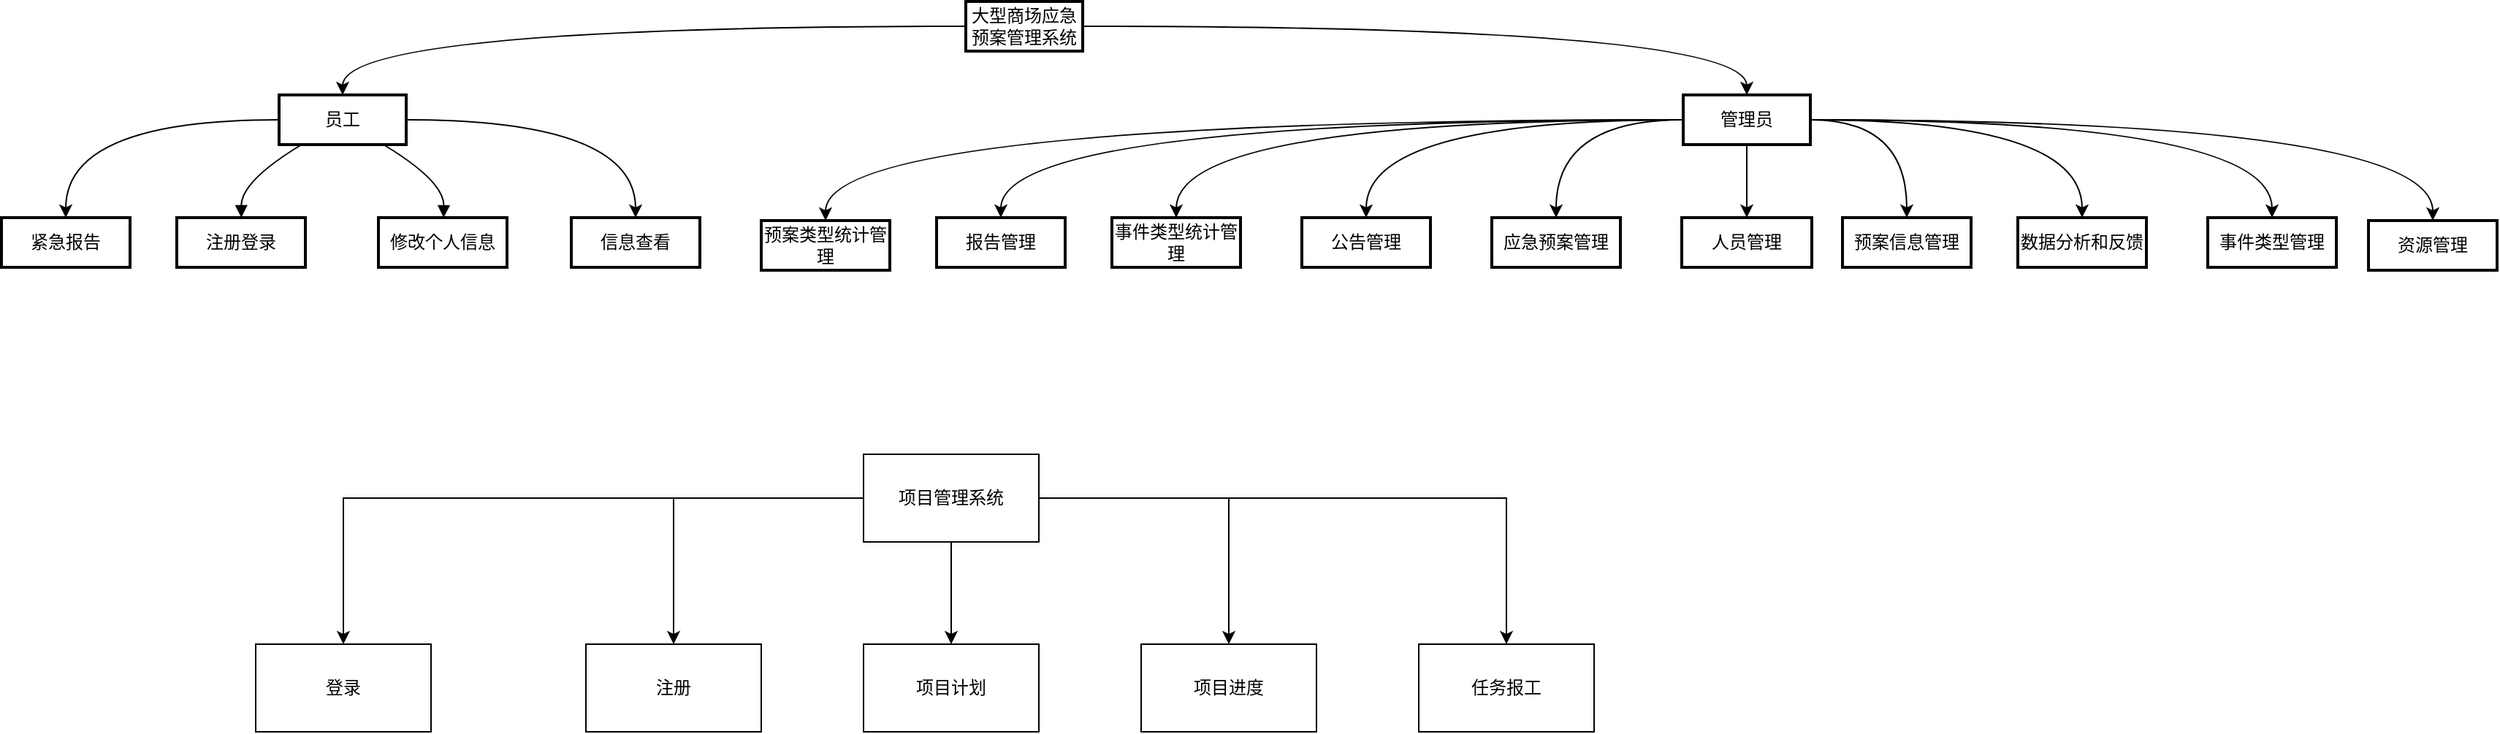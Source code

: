 <mxfile version="22.1.11" type="github">
  <diagram name="第 1 页" id="A52_NE2SCT95nualfsG8">
    <mxGraphModel dx="2261" dy="746" grid="1" gridSize="10" guides="1" tooltips="1" connect="1" arrows="1" fold="1" page="1" pageScale="1" pageWidth="827" pageHeight="1169" math="0" shadow="0">
      <root>
        <mxCell id="0" />
        <mxCell id="1" parent="0" />
        <mxCell id="jd-sU7U1Ryvqw8b-3Aob-34" style="edgeStyle=orthogonalEdgeStyle;shape=connector;curved=1;rounded=1;orthogonalLoop=1;jettySize=auto;html=1;entryX=0.5;entryY=0;entryDx=0;entryDy=0;labelBackgroundColor=default;strokeColor=default;align=center;verticalAlign=middle;fontFamily=Helvetica;fontSize=11;fontColor=default;endArrow=classic;" parent="1" source="2" target="4" edge="1">
          <mxGeometry relative="1" as="geometry" />
        </mxCell>
        <mxCell id="jd-sU7U1Ryvqw8b-3Aob-35" style="edgeStyle=orthogonalEdgeStyle;shape=connector;curved=1;rounded=1;orthogonalLoop=1;jettySize=auto;html=1;entryX=0.5;entryY=0;entryDx=0;entryDy=0;labelBackgroundColor=default;strokeColor=default;align=center;verticalAlign=middle;fontFamily=Helvetica;fontSize=11;fontColor=default;endArrow=classic;" parent="1" source="2" target="3" edge="1">
          <mxGeometry relative="1" as="geometry" />
        </mxCell>
        <mxCell id="2" value="大型商场应急预案管理系统" style="whiteSpace=wrap;strokeWidth=2;" parent="1" vertex="1">
          <mxGeometry x="540" y="20" width="80" height="34" as="geometry" />
        </mxCell>
        <mxCell id="jd-sU7U1Ryvqw8b-3Aob-24" style="edgeStyle=orthogonalEdgeStyle;orthogonalLoop=1;jettySize=auto;html=1;entryX=0.5;entryY=0;entryDx=0;entryDy=0;curved=1;" parent="1" source="3" target="jd-sU7U1Ryvqw8b-3Aob-15" edge="1">
          <mxGeometry relative="1" as="geometry" />
        </mxCell>
        <mxCell id="jd-sU7U1Ryvqw8b-3Aob-25" style="edgeStyle=orthogonalEdgeStyle;orthogonalLoop=1;jettySize=auto;html=1;curved=1;" parent="1" source="3" target="jd-sU7U1Ryvqw8b-3Aob-14" edge="1">
          <mxGeometry relative="1" as="geometry" />
        </mxCell>
        <mxCell id="3" value="员工" style="whiteSpace=wrap;strokeWidth=2;" parent="1" vertex="1">
          <mxGeometry x="70" y="84" width="87" height="34" as="geometry" />
        </mxCell>
        <mxCell id="jd-sU7U1Ryvqw8b-3Aob-27" style="edgeStyle=orthogonalEdgeStyle;orthogonalLoop=1;jettySize=auto;html=1;entryX=0.5;entryY=0;entryDx=0;entryDy=0;curved=1;" parent="1" source="4" target="jd-sU7U1Ryvqw8b-3Aob-17" edge="1">
          <mxGeometry relative="1" as="geometry" />
        </mxCell>
        <mxCell id="jd-sU7U1Ryvqw8b-3Aob-28" style="edgeStyle=orthogonalEdgeStyle;shape=connector;curved=1;rounded=1;orthogonalLoop=1;jettySize=auto;html=1;labelBackgroundColor=default;strokeColor=default;align=center;verticalAlign=middle;fontFamily=Helvetica;fontSize=11;fontColor=default;endArrow=classic;" parent="1" source="4" target="jd-sU7U1Ryvqw8b-3Aob-19" edge="1">
          <mxGeometry relative="1" as="geometry" />
        </mxCell>
        <mxCell id="jd-sU7U1Ryvqw8b-3Aob-29" style="edgeStyle=orthogonalEdgeStyle;shape=connector;curved=1;rounded=1;orthogonalLoop=1;jettySize=auto;html=1;labelBackgroundColor=default;strokeColor=default;align=center;verticalAlign=middle;fontFamily=Helvetica;fontSize=11;fontColor=default;endArrow=classic;" parent="1" source="4" target="jd-sU7U1Ryvqw8b-3Aob-21" edge="1">
          <mxGeometry relative="1" as="geometry" />
        </mxCell>
        <mxCell id="jd-sU7U1Ryvqw8b-3Aob-30" style="edgeStyle=orthogonalEdgeStyle;shape=connector;curved=1;rounded=1;orthogonalLoop=1;jettySize=auto;html=1;labelBackgroundColor=default;strokeColor=default;align=center;verticalAlign=middle;fontFamily=Helvetica;fontSize=11;fontColor=default;endArrow=classic;" parent="1" source="4" target="jd-sU7U1Ryvqw8b-3Aob-20" edge="1">
          <mxGeometry relative="1" as="geometry" />
        </mxCell>
        <mxCell id="jd-sU7U1Ryvqw8b-3Aob-31" style="edgeStyle=orthogonalEdgeStyle;shape=connector;curved=1;rounded=1;orthogonalLoop=1;jettySize=auto;html=1;entryX=0.5;entryY=0;entryDx=0;entryDy=0;labelBackgroundColor=default;strokeColor=default;align=center;verticalAlign=middle;fontFamily=Helvetica;fontSize=11;fontColor=default;endArrow=classic;" parent="1" source="4" target="jd-sU7U1Ryvqw8b-3Aob-23" edge="1">
          <mxGeometry relative="1" as="geometry" />
        </mxCell>
        <mxCell id="jd-sU7U1Ryvqw8b-3Aob-32" style="edgeStyle=orthogonalEdgeStyle;shape=connector;curved=1;rounded=1;orthogonalLoop=1;jettySize=auto;html=1;labelBackgroundColor=default;strokeColor=default;align=center;verticalAlign=middle;fontFamily=Helvetica;fontSize=11;fontColor=default;endArrow=classic;" parent="1" source="4" target="jd-sU7U1Ryvqw8b-3Aob-22" edge="1">
          <mxGeometry relative="1" as="geometry" />
        </mxCell>
        <mxCell id="jd-sU7U1Ryvqw8b-3Aob-33" style="edgeStyle=orthogonalEdgeStyle;shape=connector;curved=1;rounded=1;orthogonalLoop=1;jettySize=auto;html=1;labelBackgroundColor=default;strokeColor=default;align=center;verticalAlign=middle;fontFamily=Helvetica;fontSize=11;fontColor=default;endArrow=classic;" parent="1" source="4" target="jd-sU7U1Ryvqw8b-3Aob-16" edge="1">
          <mxGeometry relative="1" as="geometry" />
        </mxCell>
        <mxCell id="jd-sU7U1Ryvqw8b-3Aob-36" style="edgeStyle=orthogonalEdgeStyle;shape=connector;curved=1;rounded=1;orthogonalLoop=1;jettySize=auto;html=1;labelBackgroundColor=default;strokeColor=default;align=center;verticalAlign=middle;fontFamily=Helvetica;fontSize=11;fontColor=default;endArrow=classic;" parent="1" source="4" target="8" edge="1">
          <mxGeometry relative="1" as="geometry" />
        </mxCell>
        <mxCell id="jd-sU7U1Ryvqw8b-3Aob-37" style="edgeStyle=orthogonalEdgeStyle;shape=connector;curved=1;rounded=1;orthogonalLoop=1;jettySize=auto;html=1;entryX=0.5;entryY=0;entryDx=0;entryDy=0;labelBackgroundColor=default;strokeColor=default;align=center;verticalAlign=middle;fontFamily=Helvetica;fontSize=11;fontColor=default;endArrow=classic;" parent="1" source="4" target="7" edge="1">
          <mxGeometry relative="1" as="geometry" />
        </mxCell>
        <mxCell id="jd-sU7U1Ryvqw8b-3Aob-38" style="edgeStyle=orthogonalEdgeStyle;shape=connector;curved=1;rounded=1;orthogonalLoop=1;jettySize=auto;html=1;labelBackgroundColor=default;strokeColor=default;align=center;verticalAlign=middle;fontFamily=Helvetica;fontSize=11;fontColor=default;endArrow=classic;" parent="1" source="4" target="jd-sU7U1Ryvqw8b-3Aob-18" edge="1">
          <mxGeometry relative="1" as="geometry" />
        </mxCell>
        <mxCell id="4" value="管理员" style="whiteSpace=wrap;strokeWidth=2;" parent="1" vertex="1">
          <mxGeometry x="1031" y="84" width="87" height="34" as="geometry" />
        </mxCell>
        <mxCell id="5" value="注册登录" style="whiteSpace=wrap;strokeWidth=2;" parent="1" vertex="1">
          <mxGeometry y="168" width="88" height="34" as="geometry" />
        </mxCell>
        <mxCell id="6" value="修改个人信息" style="whiteSpace=wrap;strokeWidth=2;" parent="1" vertex="1">
          <mxGeometry x="138" y="168" width="88" height="34" as="geometry" />
        </mxCell>
        <mxCell id="7" value="应急预案管理" style="whiteSpace=wrap;strokeWidth=2;" parent="1" vertex="1">
          <mxGeometry x="900" y="168" width="88" height="34" as="geometry" />
        </mxCell>
        <mxCell id="8" value="人员管理" style="whiteSpace=wrap;strokeWidth=2;" parent="1" vertex="1">
          <mxGeometry x="1030" y="168" width="89" height="34" as="geometry" />
        </mxCell>
        <mxCell id="11" value="" style="curved=1;startArrow=none;endArrow=block;exitX=0.177;exitY=1;entryX=0.502;entryY=0;" parent="1" source="3" target="5" edge="1">
          <mxGeometry relative="1" as="geometry">
            <Array as="points">
              <mxPoint x="44" y="143" />
            </Array>
          </mxGeometry>
        </mxCell>
        <mxCell id="12" value="" style="curved=1;startArrow=none;endArrow=block;exitX=0.821;exitY=1;entryX=0.507;entryY=0;" parent="1" source="3" target="6" edge="1">
          <mxGeometry relative="1" as="geometry">
            <Array as="points">
              <mxPoint x="183" y="143" />
            </Array>
          </mxGeometry>
        </mxCell>
        <mxCell id="jd-sU7U1Ryvqw8b-3Aob-14" value="紧急报告" style="whiteSpace=wrap;strokeWidth=2;" parent="1" vertex="1">
          <mxGeometry x="-120" y="168" width="88" height="34" as="geometry" />
        </mxCell>
        <mxCell id="jd-sU7U1Ryvqw8b-3Aob-15" value="信息查看" style="whiteSpace=wrap;strokeWidth=2;" parent="1" vertex="1">
          <mxGeometry x="270" y="168" width="88" height="34" as="geometry" />
        </mxCell>
        <mxCell id="jd-sU7U1Ryvqw8b-3Aob-16" value="资源管理" style="whiteSpace=wrap;strokeWidth=2;" parent="1" vertex="1">
          <mxGeometry x="1500" y="170" width="88" height="34" as="geometry" />
        </mxCell>
        <mxCell id="jd-sU7U1Ryvqw8b-3Aob-17" value="报告管理" style="whiteSpace=wrap;strokeWidth=2;" parent="1" vertex="1">
          <mxGeometry x="520" y="168" width="88" height="34" as="geometry" />
        </mxCell>
        <mxCell id="jd-sU7U1Ryvqw8b-3Aob-18" value="预案类型统计管理" style="whiteSpace=wrap;strokeWidth=2;" parent="1" vertex="1">
          <mxGeometry x="400" y="170" width="88" height="34" as="geometry" />
        </mxCell>
        <mxCell id="jd-sU7U1Ryvqw8b-3Aob-19" value="事件类型统计管理" style="whiteSpace=wrap;strokeWidth=2;" parent="1" vertex="1">
          <mxGeometry x="640" y="168" width="88" height="34" as="geometry" />
        </mxCell>
        <mxCell id="jd-sU7U1Ryvqw8b-3Aob-20" value="预案信息管理" style="whiteSpace=wrap;strokeWidth=2;" parent="1" vertex="1">
          <mxGeometry x="1140" y="168" width="88" height="34" as="geometry" />
        </mxCell>
        <mxCell id="jd-sU7U1Ryvqw8b-3Aob-21" value="公告管理" style="whiteSpace=wrap;strokeWidth=2;" parent="1" vertex="1">
          <mxGeometry x="770" y="168" width="88" height="34" as="geometry" />
        </mxCell>
        <mxCell id="jd-sU7U1Ryvqw8b-3Aob-22" value="事件类型管理" style="whiteSpace=wrap;strokeWidth=2;" parent="1" vertex="1">
          <mxGeometry x="1390" y="168" width="88" height="34" as="geometry" />
        </mxCell>
        <mxCell id="jd-sU7U1Ryvqw8b-3Aob-23" value="数据分析和反馈" style="whiteSpace=wrap;strokeWidth=2;" parent="1" vertex="1">
          <mxGeometry x="1260" y="168" width="88" height="34" as="geometry" />
        </mxCell>
        <mxCell id="9Qz8UNwGgWPqnVtmIww4-18" style="edgeStyle=orthogonalEdgeStyle;rounded=0;orthogonalLoop=1;jettySize=auto;html=1;" edge="1" parent="1" source="9Qz8UNwGgWPqnVtmIww4-12" target="9Qz8UNwGgWPqnVtmIww4-15">
          <mxGeometry relative="1" as="geometry" />
        </mxCell>
        <mxCell id="9Qz8UNwGgWPqnVtmIww4-19" style="edgeStyle=orthogonalEdgeStyle;rounded=0;orthogonalLoop=1;jettySize=auto;html=1;" edge="1" parent="1" source="9Qz8UNwGgWPqnVtmIww4-12" target="9Qz8UNwGgWPqnVtmIww4-14">
          <mxGeometry relative="1" as="geometry" />
        </mxCell>
        <mxCell id="9Qz8UNwGgWPqnVtmIww4-20" style="edgeStyle=orthogonalEdgeStyle;rounded=0;orthogonalLoop=1;jettySize=auto;html=1;" edge="1" parent="1" source="9Qz8UNwGgWPqnVtmIww4-12" target="9Qz8UNwGgWPqnVtmIww4-13">
          <mxGeometry relative="1" as="geometry" />
        </mxCell>
        <mxCell id="9Qz8UNwGgWPqnVtmIww4-21" style="edgeStyle=orthogonalEdgeStyle;rounded=0;orthogonalLoop=1;jettySize=auto;html=1;" edge="1" parent="1" source="9Qz8UNwGgWPqnVtmIww4-12" target="9Qz8UNwGgWPqnVtmIww4-16">
          <mxGeometry relative="1" as="geometry" />
        </mxCell>
        <mxCell id="9Qz8UNwGgWPqnVtmIww4-22" style="edgeStyle=orthogonalEdgeStyle;rounded=0;orthogonalLoop=1;jettySize=auto;html=1;" edge="1" parent="1" source="9Qz8UNwGgWPqnVtmIww4-12" target="9Qz8UNwGgWPqnVtmIww4-17">
          <mxGeometry relative="1" as="geometry" />
        </mxCell>
        <mxCell id="9Qz8UNwGgWPqnVtmIww4-12" value="项目管理系统" style="rounded=0;whiteSpace=wrap;html=1;" vertex="1" parent="1">
          <mxGeometry x="470" y="330" width="120" height="60" as="geometry" />
        </mxCell>
        <mxCell id="9Qz8UNwGgWPqnVtmIww4-13" value="登录" style="rounded=0;whiteSpace=wrap;html=1;" vertex="1" parent="1">
          <mxGeometry x="54" y="460" width="120" height="60" as="geometry" />
        </mxCell>
        <mxCell id="9Qz8UNwGgWPqnVtmIww4-14" value="注册" style="rounded=0;whiteSpace=wrap;html=1;" vertex="1" parent="1">
          <mxGeometry x="280" y="460" width="120" height="60" as="geometry" />
        </mxCell>
        <mxCell id="9Qz8UNwGgWPqnVtmIww4-15" value="项目计划" style="rounded=0;whiteSpace=wrap;html=1;" vertex="1" parent="1">
          <mxGeometry x="470" y="460" width="120" height="60" as="geometry" />
        </mxCell>
        <mxCell id="9Qz8UNwGgWPqnVtmIww4-16" value="项目进度" style="rounded=0;whiteSpace=wrap;html=1;" vertex="1" parent="1">
          <mxGeometry x="660" y="460" width="120" height="60" as="geometry" />
        </mxCell>
        <mxCell id="9Qz8UNwGgWPqnVtmIww4-17" value="任务报工" style="rounded=0;whiteSpace=wrap;html=1;" vertex="1" parent="1">
          <mxGeometry x="850" y="460" width="120" height="60" as="geometry" />
        </mxCell>
      </root>
    </mxGraphModel>
  </diagram>
</mxfile>
